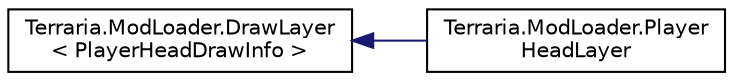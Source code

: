 digraph "Graphical Class Hierarchy"
{
 // LATEX_PDF_SIZE
  edge [fontname="Helvetica",fontsize="10",labelfontname="Helvetica",labelfontsize="10"];
  node [fontname="Helvetica",fontsize="10",shape=record];
  rankdir="LR";
  Node0 [label="Terraria.ModLoader.DrawLayer\l\< PlayerHeadDrawInfo \>",height=0.2,width=0.4,color="black", fillcolor="white", style="filled",URL="$class_terraria_1_1_mod_loader_1_1_draw_layer.html",tooltip=" "];
  Node0 -> Node1 [dir="back",color="midnightblue",fontsize="10",style="solid",fontname="Helvetica"];
  Node1 [label="Terraria.ModLoader.Player\lHeadLayer",height=0.2,width=0.4,color="black", fillcolor="white", style="filled",URL="$class_terraria_1_1_mod_loader_1_1_player_head_layer.html",tooltip="This class represents a DrawLayer for the player's map icon, and uses PlayerDrawHeadInfo as its InfoT..."];
}
